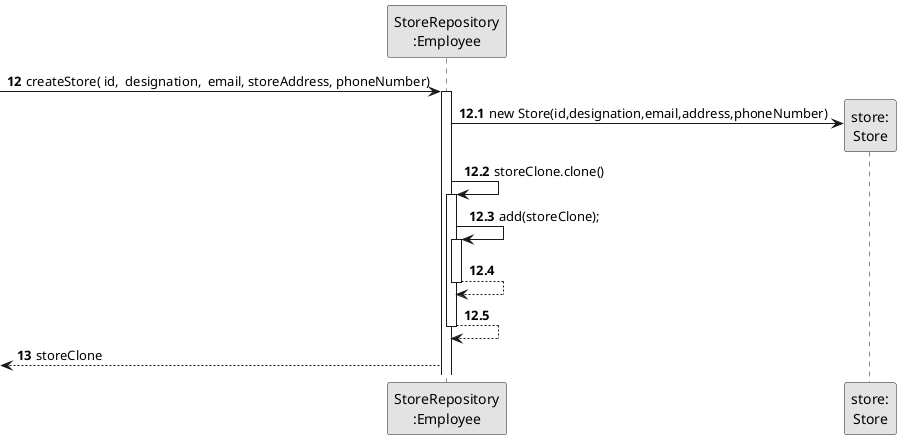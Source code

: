 @startuml
skinparam monochrome true
skinparam packageStyle rectangle
skinparam shadowing false


autonumber 12

participant "StoreRepository\n:Employee" as REP
participant "store:\nStore" as Str
        -> REP: createStore( id,  designation,  email, storeAddress, phoneNumber)
                    activate REP

                    autonumber 12.1

                       REP -> Str** : new Store(id,designation,email,address,phoneNumber)

                        REP -> REP: storeClone.clone()


                       activate REP
                           REP -> REP: add(storeClone);
                           activate REP
                               REP --> REP
                           deactivate REP

                           REP --> REP
                       deactivate REP

                    autonumber 13
                    <-- REP: storeClone

@enduml